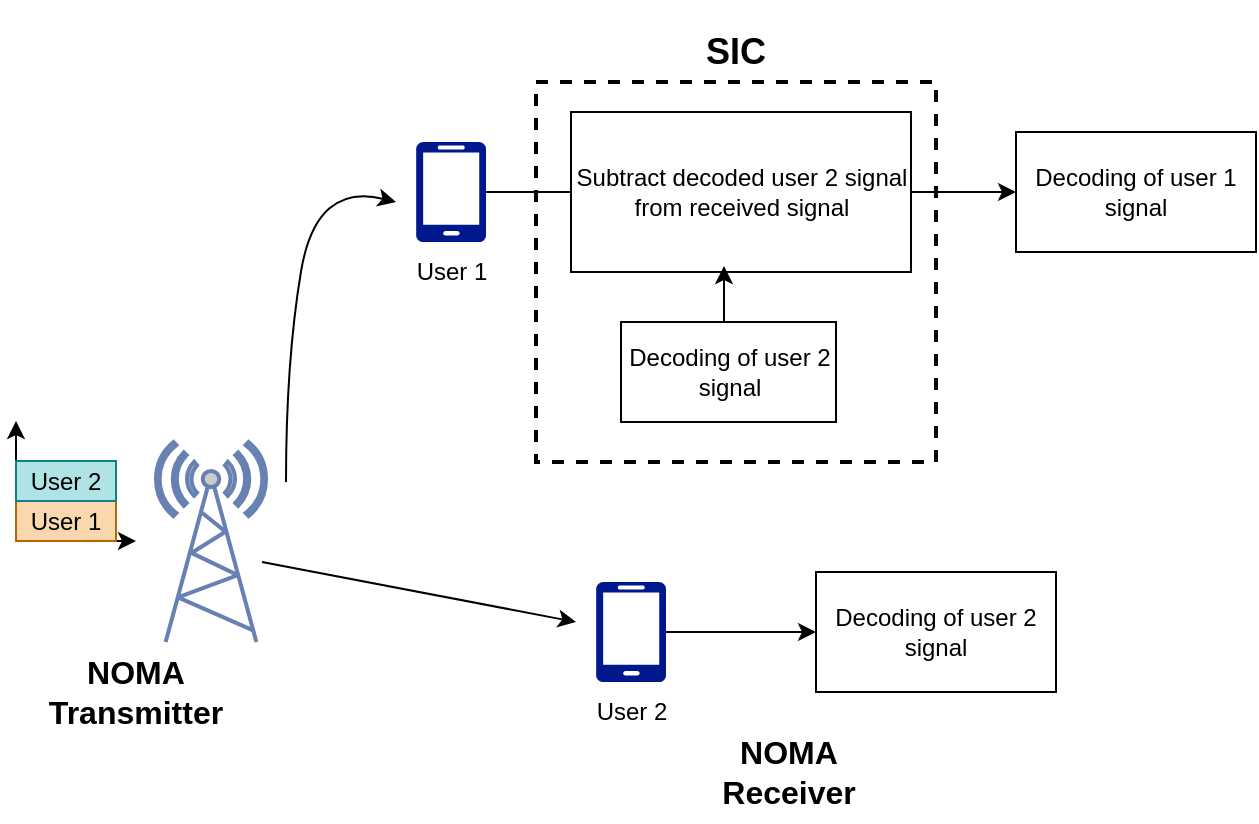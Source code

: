 <mxfile version="24.7.16">
  <diagram name="Page-1" id="apRZbqa6yqKnVCvHGsi5">
    <mxGraphModel dx="993" dy="483" grid="1" gridSize="10" guides="1" tooltips="1" connect="1" arrows="1" fold="1" page="1" pageScale="1" pageWidth="826" pageHeight="1169" math="0" shadow="0">
      <root>
        <mxCell id="0" />
        <mxCell id="1" parent="0" />
        <mxCell id="0RfqDRnRJM8z3r35Uf8u-2" value="" style="fontColor=#0066CC;verticalAlign=top;verticalLabelPosition=bottom;labelPosition=center;align=center;html=1;outlineConnect=0;fillColor=#CCCCCC;strokeColor=#6881B3;gradientColor=none;gradientDirection=north;strokeWidth=2;shape=mxgraph.networks.radio_tower;" vertex="1" parent="1">
          <mxGeometry x="360" y="250" width="55" height="100" as="geometry" />
        </mxCell>
        <mxCell id="0RfqDRnRJM8z3r35Uf8u-4" value="" style="endArrow=classic;html=1;rounded=0;" edge="1" parent="1">
          <mxGeometry width="50" height="50" relative="1" as="geometry">
            <mxPoint x="290" y="299.5" as="sourcePoint" />
            <mxPoint x="290" y="239.5" as="targetPoint" />
          </mxGeometry>
        </mxCell>
        <mxCell id="0RfqDRnRJM8z3r35Uf8u-6" value="" style="endArrow=classic;html=1;rounded=0;" edge="1" parent="1">
          <mxGeometry width="50" height="50" relative="1" as="geometry">
            <mxPoint x="290" y="299.5" as="sourcePoint" />
            <mxPoint x="350" y="299.5" as="targetPoint" />
          </mxGeometry>
        </mxCell>
        <mxCell id="0RfqDRnRJM8z3r35Uf8u-7" value="User 1" style="rounded=0;whiteSpace=wrap;html=1;fillColor=#fad7ac;strokeColor=#b46504;" vertex="1" parent="1">
          <mxGeometry x="290" y="279.5" width="50" height="20" as="geometry" />
        </mxCell>
        <mxCell id="0RfqDRnRJM8z3r35Uf8u-8" value="User 2" style="rounded=0;whiteSpace=wrap;html=1;fillColor=#b0e3e6;strokeColor=#0e8088;" vertex="1" parent="1">
          <mxGeometry x="290" y="259.5" width="50" height="20" as="geometry" />
        </mxCell>
        <mxCell id="0RfqDRnRJM8z3r35Uf8u-11" value="" style="sketch=0;aspect=fixed;pointerEvents=1;shadow=0;dashed=0;html=1;strokeColor=none;labelPosition=center;verticalLabelPosition=bottom;verticalAlign=top;align=center;fillColor=#00188D;shape=mxgraph.azure.mobile" vertex="1" parent="1">
          <mxGeometry x="490" y="100" width="35" height="50" as="geometry" />
        </mxCell>
        <mxCell id="0RfqDRnRJM8z3r35Uf8u-35" value="" style="edgeStyle=orthogonalEdgeStyle;rounded=0;orthogonalLoop=1;jettySize=auto;html=1;" edge="1" parent="1" source="0RfqDRnRJM8z3r35Uf8u-12" target="0RfqDRnRJM8z3r35Uf8u-34">
          <mxGeometry relative="1" as="geometry" />
        </mxCell>
        <mxCell id="0RfqDRnRJM8z3r35Uf8u-12" value="" style="sketch=0;aspect=fixed;pointerEvents=1;shadow=0;dashed=0;html=1;strokeColor=none;labelPosition=center;verticalLabelPosition=bottom;verticalAlign=top;align=center;fillColor=#00188D;shape=mxgraph.azure.mobile" vertex="1" parent="1">
          <mxGeometry x="580" y="320" width="35" height="50" as="geometry" />
        </mxCell>
        <mxCell id="0RfqDRnRJM8z3r35Uf8u-19" value="" style="endArrow=classic;html=1;rounded=0;" edge="1" parent="1">
          <mxGeometry width="50" height="50" relative="1" as="geometry">
            <mxPoint x="413" y="310" as="sourcePoint" />
            <mxPoint x="570" y="340" as="targetPoint" />
          </mxGeometry>
        </mxCell>
        <mxCell id="0RfqDRnRJM8z3r35Uf8u-21" value="User 1" style="text;html=1;align=center;verticalAlign=middle;whiteSpace=wrap;rounded=0;" vertex="1" parent="1">
          <mxGeometry x="477.5" y="150" width="60" height="30" as="geometry" />
        </mxCell>
        <mxCell id="0RfqDRnRJM8z3r35Uf8u-22" value="User 2" style="text;html=1;align=center;verticalAlign=middle;whiteSpace=wrap;rounded=0;" vertex="1" parent="1">
          <mxGeometry x="567.5" y="370" width="60" height="30" as="geometry" />
        </mxCell>
        <mxCell id="0RfqDRnRJM8z3r35Uf8u-33" value="" style="edgeStyle=orthogonalEdgeStyle;rounded=0;orthogonalLoop=1;jettySize=auto;html=1;" edge="1" parent="1" source="0RfqDRnRJM8z3r35Uf8u-23" target="0RfqDRnRJM8z3r35Uf8u-32">
          <mxGeometry relative="1" as="geometry" />
        </mxCell>
        <mxCell id="0RfqDRnRJM8z3r35Uf8u-23" value="Subtract decoded user 2 signal from received signal" style="rounded=0;whiteSpace=wrap;html=1;" vertex="1" parent="1">
          <mxGeometry x="567.5" y="85" width="170" height="80" as="geometry" />
        </mxCell>
        <mxCell id="0RfqDRnRJM8z3r35Uf8u-29" value="" style="endArrow=none;html=1;rounded=0;entryX=0;entryY=0.5;entryDx=0;entryDy=0;exitX=1;exitY=0.5;exitDx=0;exitDy=0;exitPerimeter=0;" edge="1" parent="1" source="0RfqDRnRJM8z3r35Uf8u-11" target="0RfqDRnRJM8z3r35Uf8u-23">
          <mxGeometry width="50" height="50" relative="1" as="geometry">
            <mxPoint x="585" y="170" as="sourcePoint" />
            <mxPoint x="635" y="120" as="targetPoint" />
          </mxGeometry>
        </mxCell>
        <mxCell id="0RfqDRnRJM8z3r35Uf8u-30" value="Decoding of user 2 signal" style="rounded=0;whiteSpace=wrap;html=1;" vertex="1" parent="1">
          <mxGeometry x="592.5" y="190" width="107.5" height="50" as="geometry" />
        </mxCell>
        <mxCell id="0RfqDRnRJM8z3r35Uf8u-31" style="edgeStyle=orthogonalEdgeStyle;rounded=0;orthogonalLoop=1;jettySize=auto;html=1;exitX=0.5;exitY=0;exitDx=0;exitDy=0;entryX=0.45;entryY=0.963;entryDx=0;entryDy=0;entryPerimeter=0;" edge="1" parent="1" source="0RfqDRnRJM8z3r35Uf8u-30" target="0RfqDRnRJM8z3r35Uf8u-23">
          <mxGeometry relative="1" as="geometry" />
        </mxCell>
        <mxCell id="0RfqDRnRJM8z3r35Uf8u-32" value="Decoding of user 1 signal" style="rounded=0;whiteSpace=wrap;html=1;" vertex="1" parent="1">
          <mxGeometry x="790" y="95" width="120" height="60" as="geometry" />
        </mxCell>
        <mxCell id="0RfqDRnRJM8z3r35Uf8u-34" value="Decoding of user 2 signal" style="rounded=0;whiteSpace=wrap;html=1;" vertex="1" parent="1">
          <mxGeometry x="690" y="315" width="120" height="60" as="geometry" />
        </mxCell>
        <mxCell id="0RfqDRnRJM8z3r35Uf8u-36" value="" style="curved=1;endArrow=classic;html=1;rounded=0;" edge="1" parent="1">
          <mxGeometry width="50" height="50" relative="1" as="geometry">
            <mxPoint x="425" y="270" as="sourcePoint" />
            <mxPoint x="480" y="130" as="targetPoint" />
            <Array as="points">
              <mxPoint x="425" y="209.5" />
              <mxPoint x="440" y="120" />
            </Array>
          </mxGeometry>
        </mxCell>
        <mxCell id="0RfqDRnRJM8z3r35Uf8u-37" value="" style="rounded=0;whiteSpace=wrap;html=1;fillColor=none;dashed=1;strokeWidth=2;" vertex="1" parent="1">
          <mxGeometry x="550" y="70" width="200" height="190" as="geometry" />
        </mxCell>
        <mxCell id="0RfqDRnRJM8z3r35Uf8u-38" value="&lt;h2&gt;&lt;b&gt;SIC&lt;/b&gt;&lt;/h2&gt;" style="text;html=1;align=center;verticalAlign=middle;whiteSpace=wrap;rounded=0;" vertex="1" parent="1">
          <mxGeometry x="620" y="40" width="60" height="30" as="geometry" />
        </mxCell>
        <mxCell id="0RfqDRnRJM8z3r35Uf8u-39" value="&lt;b&gt;&lt;font style=&quot;font-size: 16px;&quot;&gt;NOMA Transmitter &lt;/font&gt;&lt;/b&gt;" style="text;html=1;align=center;verticalAlign=middle;whiteSpace=wrap;rounded=0;fontFamily=Helvetica;" vertex="1" parent="1">
          <mxGeometry x="285" y="350" width="130" height="50" as="geometry" />
        </mxCell>
        <mxCell id="0RfqDRnRJM8z3r35Uf8u-41" value="&lt;b&gt;&lt;font style=&quot;font-size: 16px;&quot;&gt;NOMA Receiver &lt;/font&gt;&lt;/b&gt;" style="text;html=1;align=center;verticalAlign=middle;whiteSpace=wrap;rounded=0;fontFamily=Helvetica;" vertex="1" parent="1">
          <mxGeometry x="620" y="390" width="112.5" height="50" as="geometry" />
        </mxCell>
      </root>
    </mxGraphModel>
  </diagram>
</mxfile>
